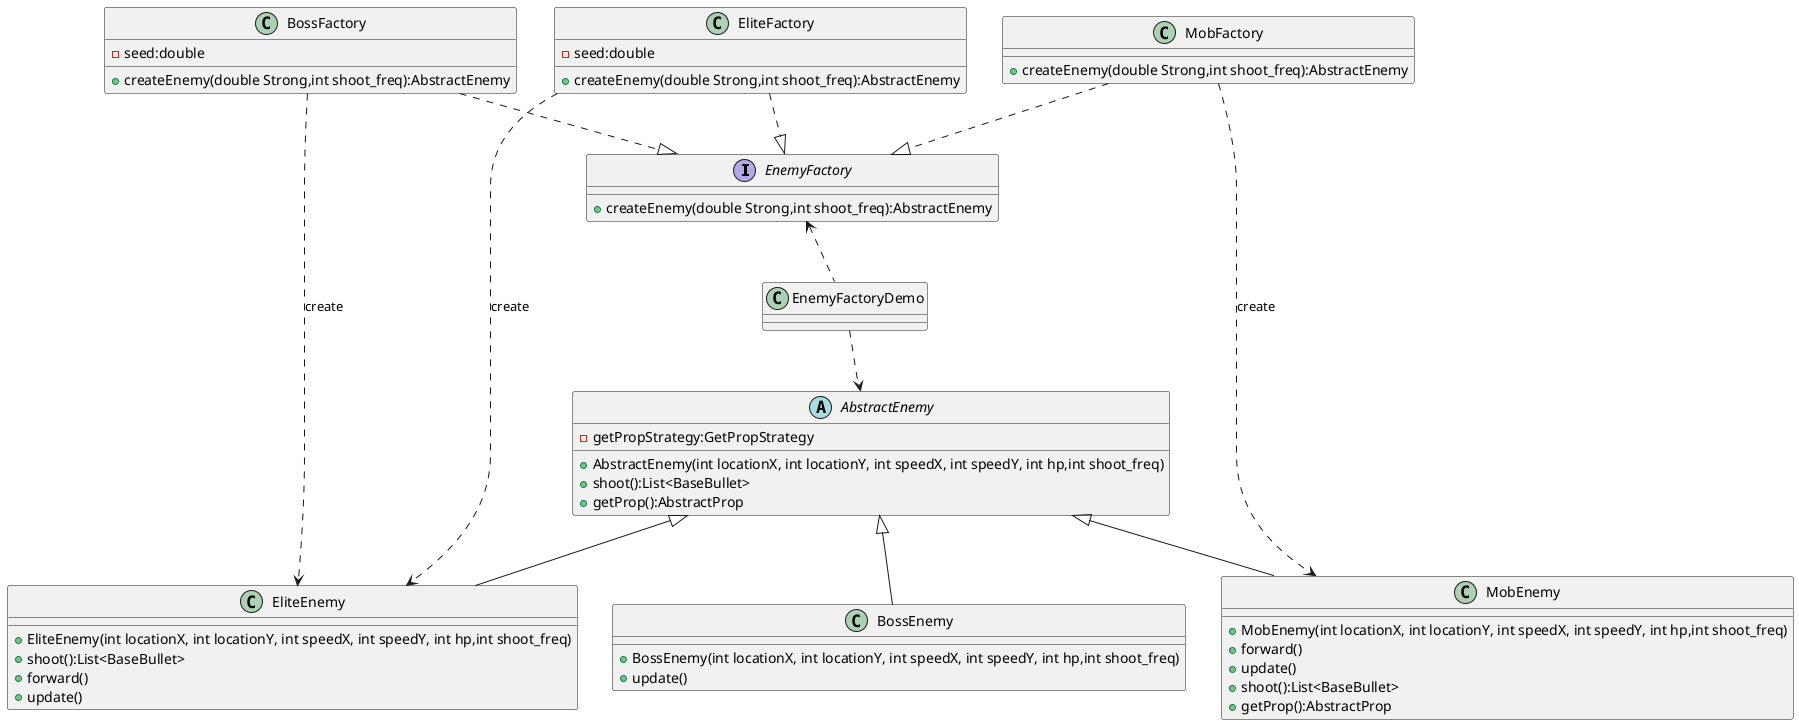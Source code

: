 @startuml
'https://plantuml.com/class-diagram


interface EnemyFactory{
+createEnemy(double Strong,int shoot_freq):AbstractEnemy
}
class BossFactory{
- seed:double
+ createEnemy(double Strong,int shoot_freq):AbstractEnemy
}

class EliteFactory{
- seed:double
+ createEnemy(double Strong,int shoot_freq):AbstractEnemy
}
class MobFactory{
 +createEnemy(double Strong,int shoot_freq):AbstractEnemy
}

abstract  class AbstractEnemy{
- getPropStrategy:GetPropStrategy
+ AbstractEnemy(int locationX, int locationY, int speedX, int speedY, int hp,int shoot_freq)
+ shoot():List<BaseBullet>
+ getProp():AbstractProp
}

class BossEnemy{
+ BossEnemy(int locationX, int locationY, int speedX, int speedY, int hp,int shoot_freq)
+ update()
}

class EliteEnemy{
+ EliteEnemy(int locationX, int locationY, int speedX, int speedY, int hp,int shoot_freq)
+ shoot():List<BaseBullet>
+ forward()
+ update()
}

class MobEnemy{
+ MobEnemy(int locationX, int locationY, int speedX, int speedY, int hp,int shoot_freq)
+ forward()
+ update()
+ shoot():List<BaseBullet>
+ getProp():AbstractProp
}

EnemyFactoryDemo .up.> EnemyFactory
EnemyFactoryDemo .down.> AbstractEnemy
MobFactory ..|> EnemyFactory
EliteFactory ..|> EnemyFactory
BossFactory ..|>  EnemyFactory

AbstractEnemy  <|-- MobEnemy
AbstractEnemy  <|-- EliteEnemy
AbstractEnemy <|-- BossEnemy

MobFactory ..> MobEnemy : create
EliteFactory ..> EliteEnemy : create
BossFactory ..> EliteEnemy:create
@enduml